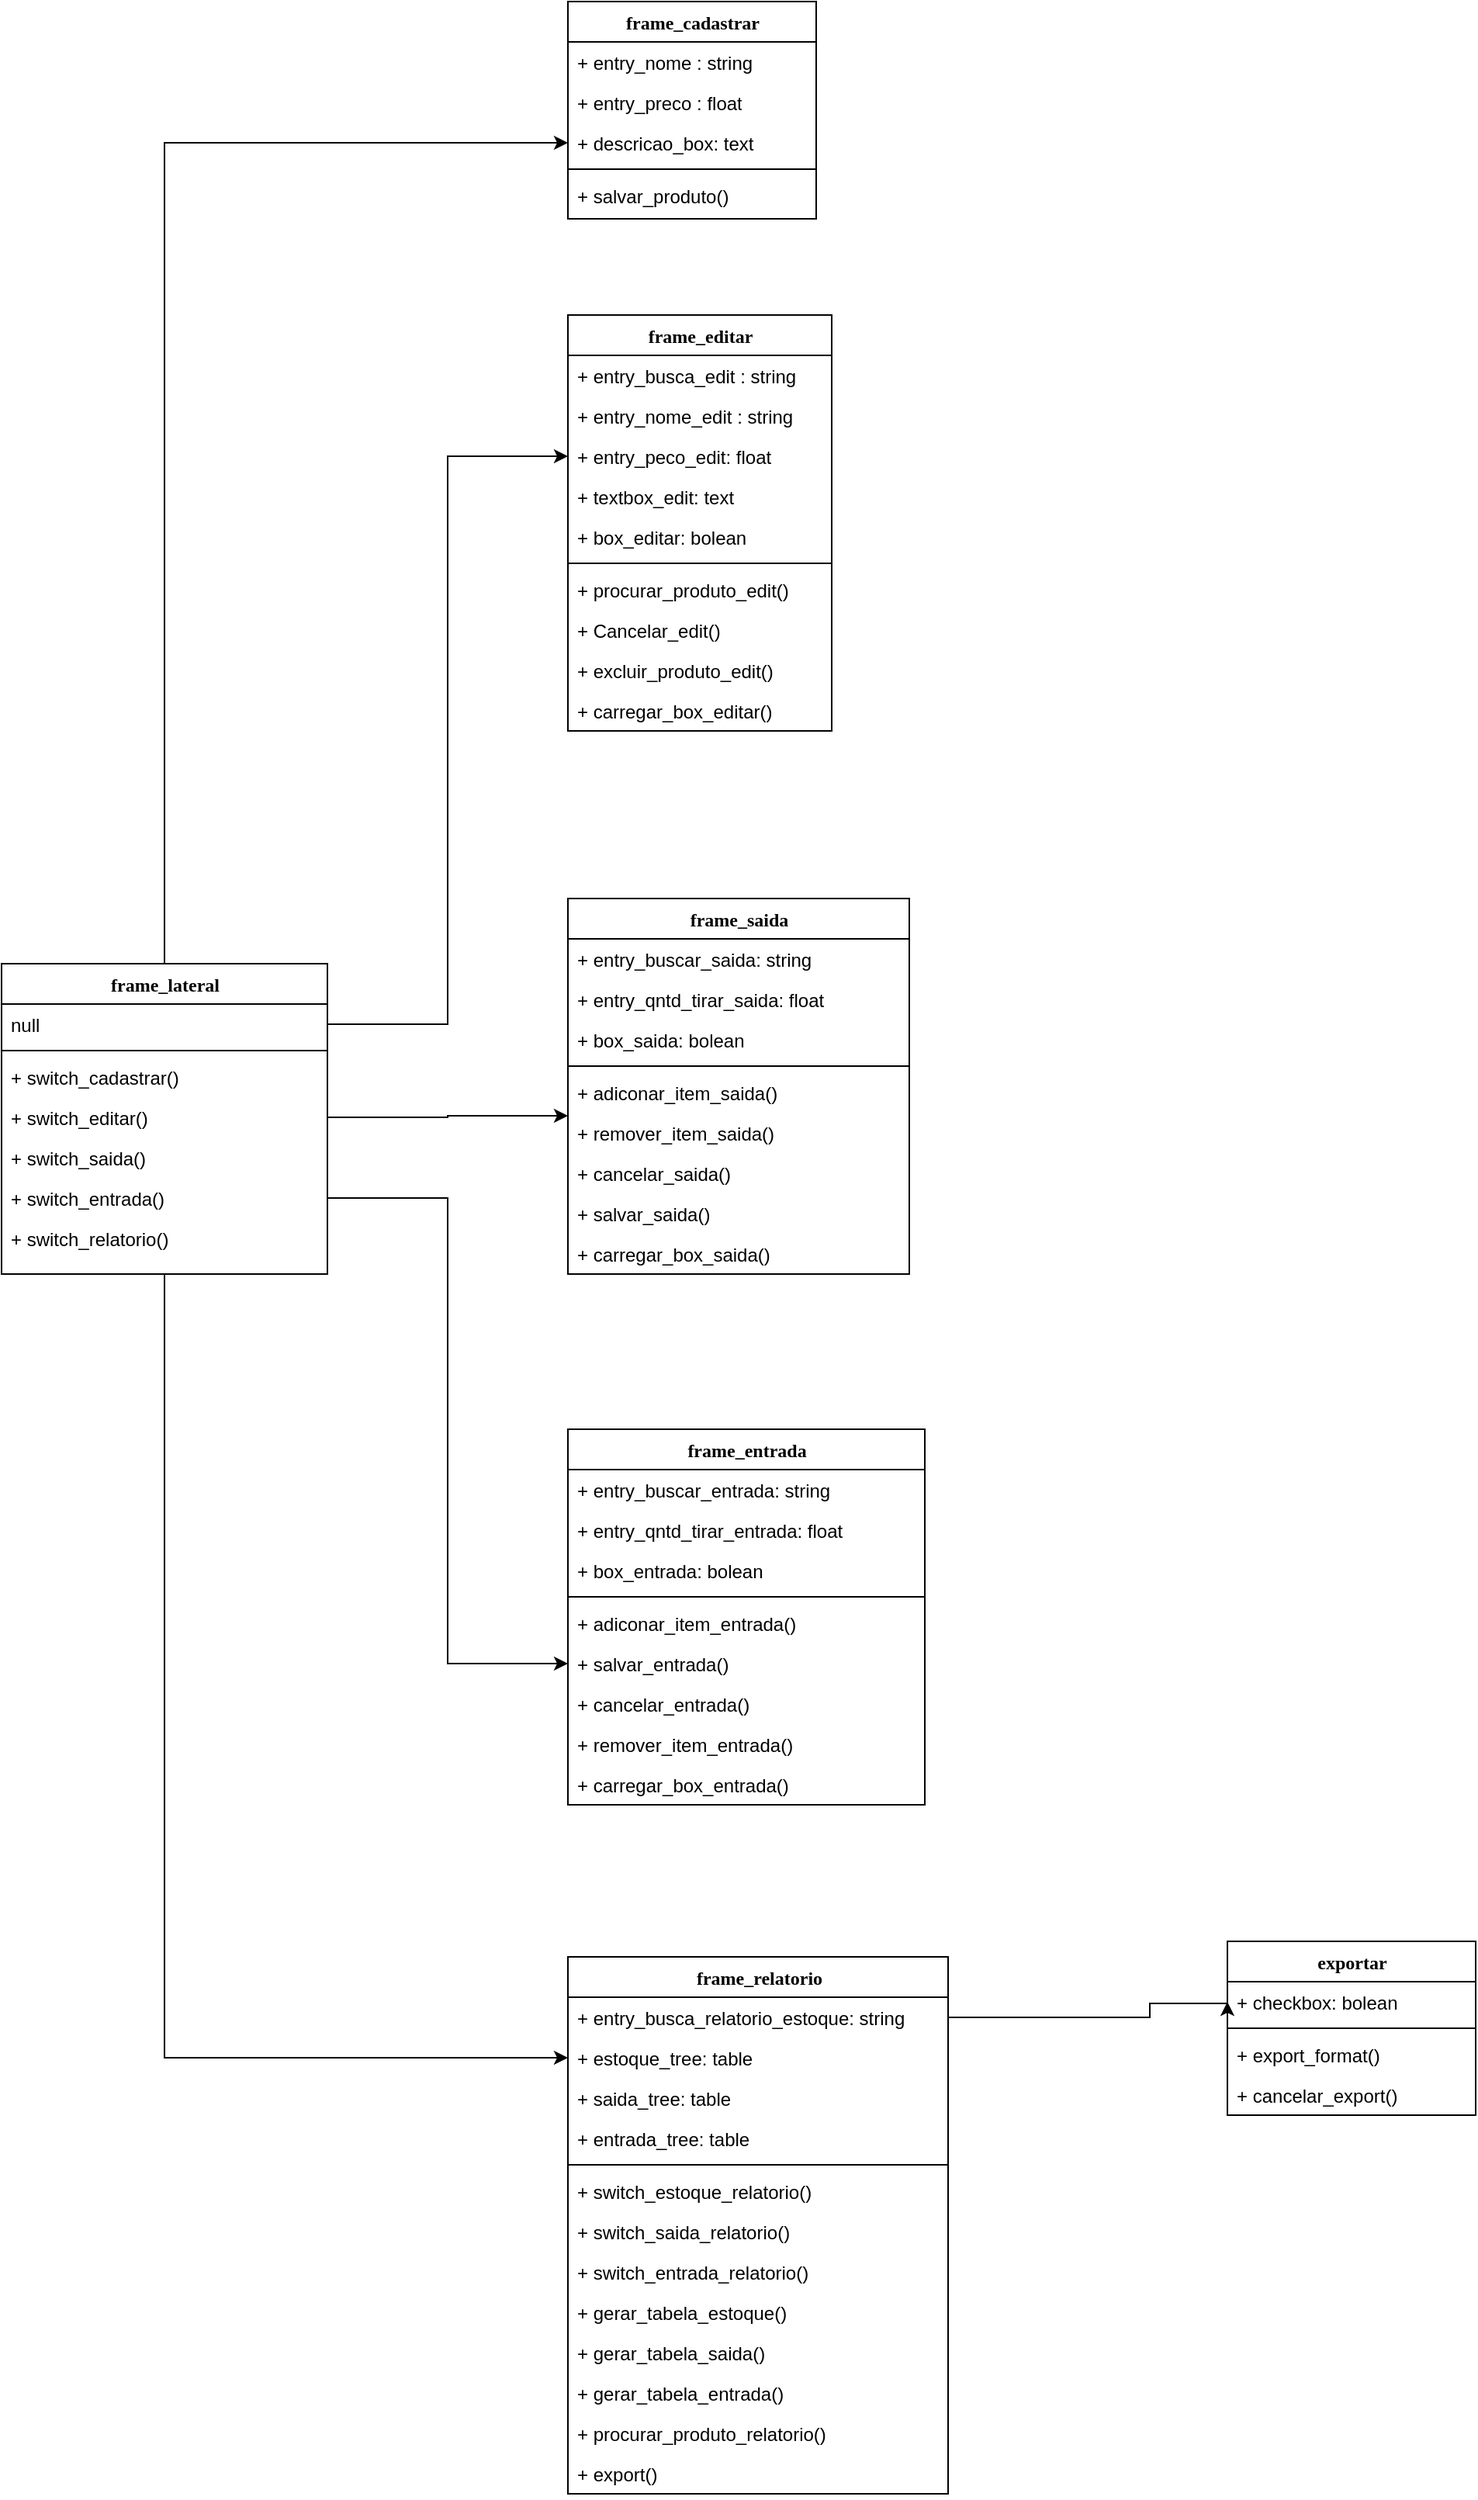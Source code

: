 <mxfile version="26.1.0">
  <diagram name="Page-1" id="9f46799a-70d6-7492-0946-bef42562c5a5">
    <mxGraphModel dx="3490" dy="2160" grid="1" gridSize="10" guides="1" tooltips="1" connect="1" arrows="1" fold="1" page="1" pageScale="1" pageWidth="1100" pageHeight="850" background="none" math="0" shadow="0">
      <root>
        <mxCell id="0" />
        <mxCell id="1" parent="0" />
        <mxCell id="0fp7NKDHPZPliVMQVLxk-8" style="edgeStyle=orthogonalEdgeStyle;rounded=0;orthogonalLoop=1;jettySize=auto;html=1;exitX=0.5;exitY=0;exitDx=0;exitDy=0;entryX=0;entryY=0.5;entryDx=0;entryDy=0;" parent="1" source="78961159f06e98e8-17" target="78961159f06e98e8-33" edge="1">
          <mxGeometry relative="1" as="geometry" />
        </mxCell>
        <mxCell id="0fp7NKDHPZPliVMQVLxk-34" style="edgeStyle=orthogonalEdgeStyle;rounded=0;orthogonalLoop=1;jettySize=auto;html=1;exitX=0.5;exitY=1;exitDx=0;exitDy=0;entryX=0;entryY=0.5;entryDx=0;entryDy=0;" parent="1" source="78961159f06e98e8-17" target="0fp7NKDHPZPliVMQVLxk-32" edge="1">
          <mxGeometry relative="1" as="geometry">
            <mxPoint x="250" y="620" as="targetPoint" />
          </mxGeometry>
        </mxCell>
        <mxCell id="78961159f06e98e8-17" value="frame_lateral" style="swimlane;html=1;fontStyle=1;align=center;verticalAlign=top;childLayout=stackLayout;horizontal=1;startSize=26;horizontalStack=0;resizeParent=1;resizeLast=0;collapsible=1;marginBottom=0;swimlaneFillColor=#ffffff;rounded=0;shadow=0;comic=0;labelBackgroundColor=none;strokeWidth=1;fillColor=none;fontFamily=Verdana;fontSize=12" parent="1" vertex="1">
          <mxGeometry x="-60" y="150" width="210" height="200" as="geometry">
            <mxRectangle x="-60" y="140" width="130" height="30" as="alternateBounds" />
          </mxGeometry>
        </mxCell>
        <mxCell id="78961159f06e98e8-21" value="null" style="text;html=1;strokeColor=none;fillColor=none;align=left;verticalAlign=top;spacingLeft=4;spacingRight=4;whiteSpace=wrap;overflow=hidden;rotatable=0;points=[[0,0.5],[1,0.5]];portConstraint=eastwest;" parent="78961159f06e98e8-17" vertex="1">
          <mxGeometry y="26" width="210" height="26" as="geometry" />
        </mxCell>
        <mxCell id="78961159f06e98e8-19" value="" style="line;html=1;strokeWidth=1;fillColor=none;align=left;verticalAlign=middle;spacingTop=-1;spacingLeft=3;spacingRight=3;rotatable=0;labelPosition=right;points=[];portConstraint=eastwest;" parent="78961159f06e98e8-17" vertex="1">
          <mxGeometry y="52" width="210" height="8" as="geometry" />
        </mxCell>
        <mxCell id="78961159f06e98e8-20" value="+ switch_cadastrar()" style="text;html=1;strokeColor=none;fillColor=none;align=left;verticalAlign=top;spacingLeft=4;spacingRight=4;whiteSpace=wrap;overflow=hidden;rotatable=0;points=[[0,0.5],[1,0.5]];portConstraint=eastwest;" parent="78961159f06e98e8-17" vertex="1">
          <mxGeometry y="60" width="210" height="26" as="geometry" />
        </mxCell>
        <mxCell id="0fp7NKDHPZPliVMQVLxk-3" value="+ switch_editar()" style="text;html=1;strokeColor=none;fillColor=none;align=left;verticalAlign=top;spacingLeft=4;spacingRight=4;whiteSpace=wrap;overflow=hidden;rotatable=0;points=[[0,0.5],[1,0.5]];portConstraint=eastwest;" parent="78961159f06e98e8-17" vertex="1">
          <mxGeometry y="86" width="210" height="26" as="geometry" />
        </mxCell>
        <mxCell id="0fp7NKDHPZPliVMQVLxk-4" value="+ switch_saida()" style="text;html=1;strokeColor=none;fillColor=none;align=left;verticalAlign=top;spacingLeft=4;spacingRight=4;whiteSpace=wrap;overflow=hidden;rotatable=0;points=[[0,0.5],[1,0.5]];portConstraint=eastwest;" parent="78961159f06e98e8-17" vertex="1">
          <mxGeometry y="112" width="210" height="26" as="geometry" />
        </mxCell>
        <mxCell id="0fp7NKDHPZPliVMQVLxk-5" value="+ switch_entrada()" style="text;html=1;strokeColor=none;fillColor=none;align=left;verticalAlign=top;spacingLeft=4;spacingRight=4;whiteSpace=wrap;overflow=hidden;rotatable=0;points=[[0,0.5],[1,0.5]];portConstraint=eastwest;" parent="78961159f06e98e8-17" vertex="1">
          <mxGeometry y="138" width="210" height="26" as="geometry" />
        </mxCell>
        <mxCell id="0fp7NKDHPZPliVMQVLxk-6" value="+ switch_relatorio()" style="text;html=1;strokeColor=none;fillColor=none;align=left;verticalAlign=top;spacingLeft=4;spacingRight=4;whiteSpace=wrap;overflow=hidden;rotatable=0;points=[[0,0.5],[1,0.5]];portConstraint=eastwest;" parent="78961159f06e98e8-17" vertex="1">
          <mxGeometry y="164" width="210" height="26" as="geometry" />
        </mxCell>
        <mxCell id="78961159f06e98e8-30" value="frame_cadastrar" style="swimlane;html=1;fontStyle=1;align=center;verticalAlign=top;childLayout=stackLayout;horizontal=1;startSize=26;horizontalStack=0;resizeParent=1;resizeLast=0;collapsible=1;marginBottom=0;swimlaneFillColor=#ffffff;rounded=0;shadow=0;comic=0;labelBackgroundColor=none;strokeWidth=1;fillColor=none;fontFamily=Verdana;fontSize=12" parent="1" vertex="1">
          <mxGeometry x="305" y="-470" width="160" height="140" as="geometry" />
        </mxCell>
        <mxCell id="78961159f06e98e8-31" value="+ entry_nome : string" style="text;html=1;strokeColor=none;fillColor=none;align=left;verticalAlign=top;spacingLeft=4;spacingRight=4;whiteSpace=wrap;overflow=hidden;rotatable=0;points=[[0,0.5],[1,0.5]];portConstraint=eastwest;" parent="78961159f06e98e8-30" vertex="1">
          <mxGeometry y="26" width="160" height="26" as="geometry" />
        </mxCell>
        <mxCell id="78961159f06e98e8-32" value="+ entry_preco : float" style="text;html=1;strokeColor=none;fillColor=none;align=left;verticalAlign=top;spacingLeft=4;spacingRight=4;whiteSpace=wrap;overflow=hidden;rotatable=0;points=[[0,0.5],[1,0.5]];portConstraint=eastwest;" parent="78961159f06e98e8-30" vertex="1">
          <mxGeometry y="52" width="160" height="26" as="geometry" />
        </mxCell>
        <mxCell id="78961159f06e98e8-33" value="+ descricao_box: text" style="text;html=1;strokeColor=none;fillColor=none;align=left;verticalAlign=top;spacingLeft=4;spacingRight=4;whiteSpace=wrap;overflow=hidden;rotatable=0;points=[[0,0.5],[1,0.5]];portConstraint=eastwest;" parent="78961159f06e98e8-30" vertex="1">
          <mxGeometry y="78" width="160" height="26" as="geometry" />
        </mxCell>
        <mxCell id="78961159f06e98e8-38" value="" style="line;html=1;strokeWidth=1;fillColor=none;align=left;verticalAlign=middle;spacingTop=-1;spacingLeft=3;spacingRight=3;rotatable=0;labelPosition=right;points=[];portConstraint=eastwest;" parent="78961159f06e98e8-30" vertex="1">
          <mxGeometry y="104" width="160" height="8" as="geometry" />
        </mxCell>
        <mxCell id="78961159f06e98e8-39" value="+ salvar_produto()" style="text;html=1;strokeColor=none;fillColor=none;align=left;verticalAlign=top;spacingLeft=4;spacingRight=4;whiteSpace=wrap;overflow=hidden;rotatable=0;points=[[0,0.5],[1,0.5]];portConstraint=eastwest;" parent="78961159f06e98e8-30" vertex="1">
          <mxGeometry y="112" width="160" height="26" as="geometry" />
        </mxCell>
        <mxCell id="78961159f06e98e8-56" value="frame_saida" style="swimlane;html=1;fontStyle=1;align=center;verticalAlign=top;childLayout=stackLayout;horizontal=1;startSize=26;horizontalStack=0;resizeParent=1;resizeLast=0;collapsible=1;marginBottom=0;swimlaneFillColor=#ffffff;rounded=0;shadow=0;comic=0;labelBackgroundColor=none;strokeWidth=1;fillColor=none;fontFamily=Verdana;fontSize=12" parent="1" vertex="1">
          <mxGeometry x="305" y="108" width="220" height="242" as="geometry" />
        </mxCell>
        <mxCell id="78961159f06e98e8-57" value="+ entry_buscar_saida: string" style="text;html=1;strokeColor=none;fillColor=none;align=left;verticalAlign=top;spacingLeft=4;spacingRight=4;whiteSpace=wrap;overflow=hidden;rotatable=0;points=[[0,0.5],[1,0.5]];portConstraint=eastwest;" parent="78961159f06e98e8-56" vertex="1">
          <mxGeometry y="26" width="220" height="26" as="geometry" />
        </mxCell>
        <mxCell id="XQNiILOtXTd7OCx5QC8_-1" value="+ entry_qntd_tirar_saida: float" style="text;html=1;strokeColor=none;fillColor=none;align=left;verticalAlign=top;spacingLeft=4;spacingRight=4;whiteSpace=wrap;overflow=hidden;rotatable=0;points=[[0,0.5],[1,0.5]];portConstraint=eastwest;" vertex="1" parent="78961159f06e98e8-56">
          <mxGeometry y="52" width="220" height="26" as="geometry" />
        </mxCell>
        <mxCell id="XQNiILOtXTd7OCx5QC8_-29" value="+ box_saida: bolean" style="text;html=1;strokeColor=none;fillColor=none;align=left;verticalAlign=top;spacingLeft=4;spacingRight=4;whiteSpace=wrap;overflow=hidden;rotatable=0;points=[[0,0.5],[1,0.5]];portConstraint=eastwest;" vertex="1" parent="78961159f06e98e8-56">
          <mxGeometry y="78" width="220" height="26" as="geometry" />
        </mxCell>
        <mxCell id="78961159f06e98e8-64" value="" style="line;html=1;strokeWidth=1;fillColor=none;align=left;verticalAlign=middle;spacingTop=-1;spacingLeft=3;spacingRight=3;rotatable=0;labelPosition=right;points=[];portConstraint=eastwest;" parent="78961159f06e98e8-56" vertex="1">
          <mxGeometry y="104" width="220" height="8" as="geometry" />
        </mxCell>
        <mxCell id="Gr-JEp9ltdwkQ8c_3GnP-3" value="+ adiconar_item_saida()" style="text;html=1;strokeColor=none;fillColor=none;align=left;verticalAlign=top;spacingLeft=4;spacingRight=4;whiteSpace=wrap;overflow=hidden;rotatable=0;points=[[0,0.5],[1,0.5]];portConstraint=eastwest;" parent="78961159f06e98e8-56" vertex="1">
          <mxGeometry y="112" width="220" height="26" as="geometry" />
        </mxCell>
        <mxCell id="78961159f06e98e8-65" value="+ remover_item_saida()" style="text;html=1;strokeColor=none;fillColor=none;align=left;verticalAlign=top;spacingLeft=4;spacingRight=4;whiteSpace=wrap;overflow=hidden;rotatable=0;points=[[0,0.5],[1,0.5]];portConstraint=eastwest;" parent="78961159f06e98e8-56" vertex="1">
          <mxGeometry y="138" width="220" height="26" as="geometry" />
        </mxCell>
        <mxCell id="XQNiILOtXTd7OCx5QC8_-2" value="+ cancelar_saida()" style="text;html=1;strokeColor=none;fillColor=none;align=left;verticalAlign=top;spacingLeft=4;spacingRight=4;whiteSpace=wrap;overflow=hidden;rotatable=0;points=[[0,0.5],[1,0.5]];portConstraint=eastwest;" vertex="1" parent="78961159f06e98e8-56">
          <mxGeometry y="164" width="220" height="26" as="geometry" />
        </mxCell>
        <mxCell id="XQNiILOtXTd7OCx5QC8_-3" value="+ salvar_saida()" style="text;html=1;strokeColor=none;fillColor=none;align=left;verticalAlign=top;spacingLeft=4;spacingRight=4;whiteSpace=wrap;overflow=hidden;rotatable=0;points=[[0,0.5],[1,0.5]];portConstraint=eastwest;" vertex="1" parent="78961159f06e98e8-56">
          <mxGeometry y="190" width="220" height="26" as="geometry" />
        </mxCell>
        <mxCell id="XQNiILOtXTd7OCx5QC8_-30" value="+ carregar_box_saida()" style="text;html=1;strokeColor=none;fillColor=none;align=left;verticalAlign=top;spacingLeft=4;spacingRight=4;whiteSpace=wrap;overflow=hidden;rotatable=0;points=[[0,0.5],[1,0.5]];portConstraint=eastwest;" vertex="1" parent="78961159f06e98e8-56">
          <mxGeometry y="216" width="220" height="26" as="geometry" />
        </mxCell>
        <mxCell id="78961159f06e98e8-69" value="frame_editar" style="swimlane;html=1;fontStyle=1;align=center;verticalAlign=top;childLayout=stackLayout;horizontal=1;startSize=26;horizontalStack=0;resizeParent=1;resizeLast=0;collapsible=1;marginBottom=0;swimlaneFillColor=#ffffff;rounded=0;shadow=0;comic=0;labelBackgroundColor=none;strokeWidth=1;fillColor=none;fontFamily=Verdana;fontSize=12" parent="1" vertex="1">
          <mxGeometry x="305" y="-268" width="170" height="268" as="geometry" />
        </mxCell>
        <mxCell id="78961159f06e98e8-70" value="+ entry_busca_edit : string" style="text;html=1;strokeColor=none;fillColor=none;align=left;verticalAlign=top;spacingLeft=4;spacingRight=4;whiteSpace=wrap;overflow=hidden;rotatable=0;points=[[0,0.5],[1,0.5]];portConstraint=eastwest;" parent="78961159f06e98e8-69" vertex="1">
          <mxGeometry y="26" width="170" height="26" as="geometry" />
        </mxCell>
        <mxCell id="78961159f06e98e8-74" value="+ entry_nome_edit : string" style="text;html=1;strokeColor=none;fillColor=none;align=left;verticalAlign=top;spacingLeft=4;spacingRight=4;whiteSpace=wrap;overflow=hidden;rotatable=0;points=[[0,0.5],[1,0.5]];portConstraint=eastwest;" parent="78961159f06e98e8-69" vertex="1">
          <mxGeometry y="52" width="170" height="26" as="geometry" />
        </mxCell>
        <mxCell id="78961159f06e98e8-75" value="+ entry_peco_edit: float" style="text;html=1;strokeColor=none;fillColor=none;align=left;verticalAlign=top;spacingLeft=4;spacingRight=4;whiteSpace=wrap;overflow=hidden;rotatable=0;points=[[0,0.5],[1,0.5]];portConstraint=eastwest;" parent="78961159f06e98e8-69" vertex="1">
          <mxGeometry y="78" width="170" height="26" as="geometry" />
        </mxCell>
        <mxCell id="0fp7NKDHPZPliVMQVLxk-69" value="+ textbox_edit: text" style="text;html=1;strokeColor=none;fillColor=none;align=left;verticalAlign=top;spacingLeft=4;spacingRight=4;whiteSpace=wrap;overflow=hidden;rotatable=0;points=[[0,0.5],[1,0.5]];portConstraint=eastwest;" parent="78961159f06e98e8-69" vertex="1">
          <mxGeometry y="104" width="170" height="26" as="geometry" />
        </mxCell>
        <mxCell id="XQNiILOtXTd7OCx5QC8_-33" value="+ box_editar: bolean" style="text;html=1;strokeColor=none;fillColor=none;align=left;verticalAlign=top;spacingLeft=4;spacingRight=4;whiteSpace=wrap;overflow=hidden;rotatable=0;points=[[0,0.5],[1,0.5]];portConstraint=eastwest;" vertex="1" parent="78961159f06e98e8-69">
          <mxGeometry y="130" width="170" height="26" as="geometry" />
        </mxCell>
        <mxCell id="78961159f06e98e8-77" value="" style="line;html=1;strokeWidth=1;fillColor=none;align=left;verticalAlign=middle;spacingTop=-1;spacingLeft=3;spacingRight=3;rotatable=0;labelPosition=right;points=[];portConstraint=eastwest;" parent="78961159f06e98e8-69" vertex="1">
          <mxGeometry y="156" width="170" height="8" as="geometry" />
        </mxCell>
        <mxCell id="0fp7NKDHPZPliVMQVLxk-70" value="+ procurar_produto_edit()&lt;span style=&quot;color: rgba(0, 0, 0, 0); font-family: monospace; font-size: 0px; text-wrap-mode: nowrap;&quot;&gt;%3CmxGraphModel%3E%3Croot%3E%3CmxCell%20id%3D%220%22%2F%3E%3CmxCell%20id%3D%221%22%20parent%3D%220%22%2F%3E%3CmxCell%20id%3D%222%22%20value%3D%22%2B%20textbox_edit%3A%20text%22%20style%3D%22text%3Bhtml%3D1%3BstrokeColor%3Dnone%3BfillColor%3Dnone%3Balign%3Dleft%3BverticalAlign%3Dtop%3BspacingLeft%3D4%3BspacingRight%3D4%3BwhiteSpace%3Dwrap%3Boverflow%3Dhidden%3Brotatable%3D0%3Bpoints%3D%5B%5B0%2C0.5%5D%2C%5B1%2C0.5%5D%5D%3BportConstraint%3Deastwest%3B%22%20vertex%3D%221%22%20parent%3D%221%22%3E%3CmxGeometry%20x%3D%22310%22%20y%3D%22114%22%20width%3D%22170%22%20height%3D%2226%22%20as%3D%22geometry%22%2F%3E%3C%2FmxCell%3E%3C%2Froot%3E%3C%2FmxGraphModel%3E&lt;/span&gt;" style="text;html=1;strokeColor=none;fillColor=none;align=left;verticalAlign=top;spacingLeft=4;spacingRight=4;whiteSpace=wrap;overflow=hidden;rotatable=0;points=[[0,0.5],[1,0.5]];portConstraint=eastwest;" parent="78961159f06e98e8-69" vertex="1">
          <mxGeometry y="164" width="170" height="26" as="geometry" />
        </mxCell>
        <mxCell id="0fp7NKDHPZPliVMQVLxk-71" value="+ Cancelar_edit()" style="text;html=1;strokeColor=none;fillColor=none;align=left;verticalAlign=top;spacingLeft=4;spacingRight=4;whiteSpace=wrap;overflow=hidden;rotatable=0;points=[[0,0.5],[1,0.5]];portConstraint=eastwest;" parent="78961159f06e98e8-69" vertex="1">
          <mxGeometry y="190" width="170" height="26" as="geometry" />
        </mxCell>
        <mxCell id="0fp7NKDHPZPliVMQVLxk-72" value="+ excluir_produto_edit()" style="text;html=1;strokeColor=none;fillColor=none;align=left;verticalAlign=top;spacingLeft=4;spacingRight=4;whiteSpace=wrap;overflow=hidden;rotatable=0;points=[[0,0.5],[1,0.5]];portConstraint=eastwest;" parent="78961159f06e98e8-69" vertex="1">
          <mxGeometry y="216" width="170" height="26" as="geometry" />
        </mxCell>
        <mxCell id="XQNiILOtXTd7OCx5QC8_-34" value="+ carregar_box_editar()" style="text;html=1;strokeColor=none;fillColor=none;align=left;verticalAlign=top;spacingLeft=4;spacingRight=4;whiteSpace=wrap;overflow=hidden;rotatable=0;points=[[0,0.5],[1,0.5]];portConstraint=eastwest;" vertex="1" parent="78961159f06e98e8-69">
          <mxGeometry y="242" width="170" height="26" as="geometry" />
        </mxCell>
        <mxCell id="0fp7NKDHPZPliVMQVLxk-9" style="edgeStyle=orthogonalEdgeStyle;rounded=0;orthogonalLoop=1;jettySize=auto;html=1;exitX=1;exitY=0.5;exitDx=0;exitDy=0;entryX=0;entryY=0.5;entryDx=0;entryDy=0;" parent="1" source="78961159f06e98e8-21" target="78961159f06e98e8-75" edge="1">
          <mxGeometry relative="1" as="geometry">
            <mxPoint x="280" y="100" as="targetPoint" />
          </mxGeometry>
        </mxCell>
        <mxCell id="0fp7NKDHPZPliVMQVLxk-23" value="frame_entrada" style="swimlane;html=1;fontStyle=1;align=center;verticalAlign=top;childLayout=stackLayout;horizontal=1;startSize=26;horizontalStack=0;resizeParent=1;resizeLast=0;collapsible=1;marginBottom=0;swimlaneFillColor=#ffffff;rounded=0;shadow=0;comic=0;labelBackgroundColor=none;strokeWidth=1;fillColor=none;fontFamily=Verdana;fontSize=12" parent="1" vertex="1">
          <mxGeometry x="305" y="450" width="230" height="242" as="geometry" />
        </mxCell>
        <mxCell id="0fp7NKDHPZPliVMQVLxk-73" value="+ entry_buscar_entrada: string" style="text;html=1;strokeColor=none;fillColor=none;align=left;verticalAlign=top;spacingLeft=4;spacingRight=4;whiteSpace=wrap;overflow=hidden;rotatable=0;points=[[0,0.5],[1,0.5]];portConstraint=eastwest;" parent="0fp7NKDHPZPliVMQVLxk-23" vertex="1">
          <mxGeometry y="26" width="230" height="26" as="geometry" />
        </mxCell>
        <mxCell id="XQNiILOtXTd7OCx5QC8_-5" value="+ entry_qntd_tirar_entrada: float" style="text;html=1;strokeColor=none;fillColor=none;align=left;verticalAlign=top;spacingLeft=4;spacingRight=4;whiteSpace=wrap;overflow=hidden;rotatable=0;points=[[0,0.5],[1,0.5]];portConstraint=eastwest;" vertex="1" parent="0fp7NKDHPZPliVMQVLxk-23">
          <mxGeometry y="52" width="230" height="26" as="geometry" />
        </mxCell>
        <mxCell id="XQNiILOtXTd7OCx5QC8_-27" value="+ box_entrada: bolean" style="text;html=1;strokeColor=none;fillColor=none;align=left;verticalAlign=top;spacingLeft=4;spacingRight=4;whiteSpace=wrap;overflow=hidden;rotatable=0;points=[[0,0.5],[1,0.5]];portConstraint=eastwest;" vertex="1" parent="0fp7NKDHPZPliVMQVLxk-23">
          <mxGeometry y="78" width="230" height="26" as="geometry" />
        </mxCell>
        <mxCell id="0fp7NKDHPZPliVMQVLxk-27" value="" style="line;html=1;strokeWidth=1;fillColor=none;align=left;verticalAlign=middle;spacingTop=-1;spacingLeft=3;spacingRight=3;rotatable=0;labelPosition=right;points=[];portConstraint=eastwest;" parent="0fp7NKDHPZPliVMQVLxk-23" vertex="1">
          <mxGeometry y="104" width="230" height="8" as="geometry" />
        </mxCell>
        <mxCell id="XQNiILOtXTd7OCx5QC8_-6" value="+ adiconar_item_entrada()" style="text;html=1;strokeColor=none;fillColor=none;align=left;verticalAlign=top;spacingLeft=4;spacingRight=4;whiteSpace=wrap;overflow=hidden;rotatable=0;points=[[0,0.5],[1,0.5]];portConstraint=eastwest;" vertex="1" parent="0fp7NKDHPZPliVMQVLxk-23">
          <mxGeometry y="112" width="230" height="26" as="geometry" />
        </mxCell>
        <mxCell id="XQNiILOtXTd7OCx5QC8_-9" value="+ salvar_entrada()" style="text;html=1;strokeColor=none;fillColor=none;align=left;verticalAlign=top;spacingLeft=4;spacingRight=4;whiteSpace=wrap;overflow=hidden;rotatable=0;points=[[0,0.5],[1,0.5]];portConstraint=eastwest;" vertex="1" parent="0fp7NKDHPZPliVMQVLxk-23">
          <mxGeometry y="138" width="230" height="26" as="geometry" />
        </mxCell>
        <mxCell id="XQNiILOtXTd7OCx5QC8_-8" value="+ cancelar_entrada()" style="text;html=1;strokeColor=none;fillColor=none;align=left;verticalAlign=top;spacingLeft=4;spacingRight=4;whiteSpace=wrap;overflow=hidden;rotatable=0;points=[[0,0.5],[1,0.5]];portConstraint=eastwest;" vertex="1" parent="0fp7NKDHPZPliVMQVLxk-23">
          <mxGeometry y="164" width="230" height="26" as="geometry" />
        </mxCell>
        <mxCell id="XQNiILOtXTd7OCx5QC8_-7" value="+ remover_item_entrada()" style="text;html=1;strokeColor=none;fillColor=none;align=left;verticalAlign=top;spacingLeft=4;spacingRight=4;whiteSpace=wrap;overflow=hidden;rotatable=0;points=[[0,0.5],[1,0.5]];portConstraint=eastwest;" vertex="1" parent="0fp7NKDHPZPliVMQVLxk-23">
          <mxGeometry y="190" width="230" height="26" as="geometry" />
        </mxCell>
        <mxCell id="XQNiILOtXTd7OCx5QC8_-28" value="+ carregar_box_entrada()" style="text;html=1;strokeColor=none;fillColor=none;align=left;verticalAlign=top;spacingLeft=4;spacingRight=4;whiteSpace=wrap;overflow=hidden;rotatable=0;points=[[0,0.5],[1,0.5]];portConstraint=eastwest;" vertex="1" parent="0fp7NKDHPZPliVMQVLxk-23">
          <mxGeometry y="216" width="230" height="26" as="geometry" />
        </mxCell>
        <mxCell id="0fp7NKDHPZPliVMQVLxk-29" value="frame_relatorio" style="swimlane;html=1;fontStyle=1;align=center;verticalAlign=top;childLayout=stackLayout;horizontal=1;startSize=26;horizontalStack=0;resizeParent=1;resizeLast=0;collapsible=1;marginBottom=0;swimlaneFillColor=#ffffff;rounded=0;shadow=0;comic=0;labelBackgroundColor=none;strokeWidth=1;fillColor=none;fontFamily=Verdana;fontSize=12" parent="1" vertex="1">
          <mxGeometry x="305" y="790" width="245" height="346" as="geometry" />
        </mxCell>
        <mxCell id="0fp7NKDHPZPliVMQVLxk-31" value="+ entry_busca_relatorio_estoque: string" style="text;html=1;strokeColor=none;fillColor=none;align=left;verticalAlign=top;spacingLeft=4;spacingRight=4;whiteSpace=wrap;overflow=hidden;rotatable=0;points=[[0,0.5],[1,0.5]];portConstraint=eastwest;" parent="0fp7NKDHPZPliVMQVLxk-29" vertex="1">
          <mxGeometry y="26" width="245" height="26" as="geometry" />
        </mxCell>
        <mxCell id="0fp7NKDHPZPliVMQVLxk-32" value="+ estoque_tree: table" style="text;html=1;strokeColor=none;fillColor=none;align=left;verticalAlign=top;spacingLeft=4;spacingRight=4;whiteSpace=wrap;overflow=hidden;rotatable=0;points=[[0,0.5],[1,0.5]];portConstraint=eastwest;" parent="0fp7NKDHPZPliVMQVLxk-29" vertex="1">
          <mxGeometry y="52" width="245" height="26" as="geometry" />
        </mxCell>
        <mxCell id="0fp7NKDHPZPliVMQVLxk-77" value="+ saida_tree: table" style="text;html=1;strokeColor=none;fillColor=none;align=left;verticalAlign=top;spacingLeft=4;spacingRight=4;whiteSpace=wrap;overflow=hidden;rotatable=0;points=[[0,0.5],[1,0.5]];portConstraint=eastwest;" parent="0fp7NKDHPZPliVMQVLxk-29" vertex="1">
          <mxGeometry y="78" width="245" height="26" as="geometry" />
        </mxCell>
        <mxCell id="0fp7NKDHPZPliVMQVLxk-78" value="+ entrada_tree: table" style="text;html=1;strokeColor=none;fillColor=none;align=left;verticalAlign=top;spacingLeft=4;spacingRight=4;whiteSpace=wrap;overflow=hidden;rotatable=0;points=[[0,0.5],[1,0.5]];portConstraint=eastwest;" parent="0fp7NKDHPZPliVMQVLxk-29" vertex="1">
          <mxGeometry y="104" width="245" height="26" as="geometry" />
        </mxCell>
        <mxCell id="0fp7NKDHPZPliVMQVLxk-33" value="" style="line;html=1;strokeWidth=1;fillColor=none;align=left;verticalAlign=middle;spacingTop=-1;spacingLeft=3;spacingRight=3;rotatable=0;labelPosition=right;points=[];portConstraint=eastwest;" parent="0fp7NKDHPZPliVMQVLxk-29" vertex="1">
          <mxGeometry y="130" width="245" height="8" as="geometry" />
        </mxCell>
        <mxCell id="0fp7NKDHPZPliVMQVLxk-79" value="+ switch_estoque_relatorio()" style="text;html=1;strokeColor=none;fillColor=none;align=left;verticalAlign=top;spacingLeft=4;spacingRight=4;whiteSpace=wrap;overflow=hidden;rotatable=0;points=[[0,0.5],[1,0.5]];portConstraint=eastwest;" parent="0fp7NKDHPZPliVMQVLxk-29" vertex="1">
          <mxGeometry y="138" width="245" height="26" as="geometry" />
        </mxCell>
        <mxCell id="XQNiILOtXTd7OCx5QC8_-10" value="+ switch_saida_relatorio()" style="text;html=1;strokeColor=none;fillColor=none;align=left;verticalAlign=top;spacingLeft=4;spacingRight=4;whiteSpace=wrap;overflow=hidden;rotatable=0;points=[[0,0.5],[1,0.5]];portConstraint=eastwest;" vertex="1" parent="0fp7NKDHPZPliVMQVLxk-29">
          <mxGeometry y="164" width="245" height="26" as="geometry" />
        </mxCell>
        <mxCell id="XQNiILOtXTd7OCx5QC8_-11" value="+ switch_entrada_relatorio()" style="text;html=1;strokeColor=none;fillColor=none;align=left;verticalAlign=top;spacingLeft=4;spacingRight=4;whiteSpace=wrap;overflow=hidden;rotatable=0;points=[[0,0.5],[1,0.5]];portConstraint=eastwest;" vertex="1" parent="0fp7NKDHPZPliVMQVLxk-29">
          <mxGeometry y="190" width="245" height="26" as="geometry" />
        </mxCell>
        <mxCell id="XQNiILOtXTd7OCx5QC8_-12" value="+ gerar_tabela_estoque()" style="text;html=1;strokeColor=none;fillColor=none;align=left;verticalAlign=top;spacingLeft=4;spacingRight=4;whiteSpace=wrap;overflow=hidden;rotatable=0;points=[[0,0.5],[1,0.5]];portConstraint=eastwest;" vertex="1" parent="0fp7NKDHPZPliVMQVLxk-29">
          <mxGeometry y="216" width="245" height="26" as="geometry" />
        </mxCell>
        <mxCell id="XQNiILOtXTd7OCx5QC8_-25" value="+ gerar_tabela_saida()" style="text;html=1;strokeColor=none;fillColor=none;align=left;verticalAlign=top;spacingLeft=4;spacingRight=4;whiteSpace=wrap;overflow=hidden;rotatable=0;points=[[0,0.5],[1,0.5]];portConstraint=eastwest;" vertex="1" parent="0fp7NKDHPZPliVMQVLxk-29">
          <mxGeometry y="242" width="245" height="26" as="geometry" />
        </mxCell>
        <mxCell id="XQNiILOtXTd7OCx5QC8_-26" value="+ gerar_tabela_entrada()" style="text;html=1;strokeColor=none;fillColor=none;align=left;verticalAlign=top;spacingLeft=4;spacingRight=4;whiteSpace=wrap;overflow=hidden;rotatable=0;points=[[0,0.5],[1,0.5]];portConstraint=eastwest;" vertex="1" parent="0fp7NKDHPZPliVMQVLxk-29">
          <mxGeometry y="268" width="245" height="26" as="geometry" />
        </mxCell>
        <mxCell id="XQNiILOtXTd7OCx5QC8_-13" value="+ procurar_produto_relatorio()" style="text;html=1;strokeColor=none;fillColor=none;align=left;verticalAlign=top;spacingLeft=4;spacingRight=4;whiteSpace=wrap;overflow=hidden;rotatable=0;points=[[0,0.5],[1,0.5]];portConstraint=eastwest;" vertex="1" parent="0fp7NKDHPZPliVMQVLxk-29">
          <mxGeometry y="294" width="245" height="26" as="geometry" />
        </mxCell>
        <mxCell id="XQNiILOtXTd7OCx5QC8_-14" value="+ export()" style="text;html=1;strokeColor=none;fillColor=none;align=left;verticalAlign=top;spacingLeft=4;spacingRight=4;whiteSpace=wrap;overflow=hidden;rotatable=0;points=[[0,0.5],[1,0.5]];portConstraint=eastwest;" vertex="1" parent="0fp7NKDHPZPliVMQVLxk-29">
          <mxGeometry y="320" width="245" height="26" as="geometry" />
        </mxCell>
        <mxCell id="0fp7NKDHPZPliVMQVLxk-58" value="exportar" style="swimlane;html=1;fontStyle=1;align=center;verticalAlign=top;childLayout=stackLayout;horizontal=1;startSize=26;horizontalStack=0;resizeParent=1;resizeLast=0;collapsible=1;marginBottom=0;swimlaneFillColor=#ffffff;rounded=0;shadow=0;comic=0;labelBackgroundColor=none;strokeWidth=1;fillColor=none;fontFamily=Verdana;fontSize=12" parent="1" vertex="1">
          <mxGeometry x="730" y="780" width="160" height="112" as="geometry" />
        </mxCell>
        <mxCell id="0fp7NKDHPZPliVMQVLxk-59" value="+ checkbox: bolean" style="text;html=1;strokeColor=none;fillColor=none;align=left;verticalAlign=top;spacingLeft=4;spacingRight=4;whiteSpace=wrap;overflow=hidden;rotatable=0;points=[[0,0.5],[1,0.5]];portConstraint=eastwest;" parent="0fp7NKDHPZPliVMQVLxk-58" vertex="1">
          <mxGeometry y="26" width="160" height="26" as="geometry" />
        </mxCell>
        <mxCell id="0fp7NKDHPZPliVMQVLxk-62" value="" style="line;html=1;strokeWidth=1;fillColor=none;align=left;verticalAlign=middle;spacingTop=-1;spacingLeft=3;spacingRight=3;rotatable=0;labelPosition=right;points=[];portConstraint=eastwest;" parent="0fp7NKDHPZPliVMQVLxk-58" vertex="1">
          <mxGeometry y="52" width="160" height="8" as="geometry" />
        </mxCell>
        <mxCell id="0fp7NKDHPZPliVMQVLxk-81" value="+ export_format()" style="text;html=1;strokeColor=none;fillColor=none;align=left;verticalAlign=top;spacingLeft=4;spacingRight=4;whiteSpace=wrap;overflow=hidden;rotatable=0;points=[[0,0.5],[1,0.5]];portConstraint=eastwest;" parent="0fp7NKDHPZPliVMQVLxk-58" vertex="1">
          <mxGeometry y="60" width="160" height="26" as="geometry" />
        </mxCell>
        <mxCell id="XQNiILOtXTd7OCx5QC8_-15" value="+ cancelar_export()" style="text;html=1;strokeColor=none;fillColor=none;align=left;verticalAlign=top;spacingLeft=4;spacingRight=4;whiteSpace=wrap;overflow=hidden;rotatable=0;points=[[0,0.5],[1,0.5]];portConstraint=eastwest;" vertex="1" parent="0fp7NKDHPZPliVMQVLxk-58">
          <mxGeometry y="86" width="160" height="26" as="geometry" />
        </mxCell>
        <mxCell id="0fp7NKDHPZPliVMQVLxk-82" style="edgeStyle=orthogonalEdgeStyle;rounded=0;orthogonalLoop=1;jettySize=auto;html=1;exitX=1;exitY=0.5;exitDx=0;exitDy=0;entryX=0;entryY=0.5;entryDx=0;entryDy=0;" parent="1" source="0fp7NKDHPZPliVMQVLxk-31" target="0fp7NKDHPZPliVMQVLxk-59" edge="1">
          <mxGeometry relative="1" as="geometry">
            <Array as="points">
              <mxPoint x="680" y="829" />
              <mxPoint x="680" y="820" />
            </Array>
          </mxGeometry>
        </mxCell>
        <mxCell id="XQNiILOtXTd7OCx5QC8_-4" style="edgeStyle=orthogonalEdgeStyle;rounded=0;orthogonalLoop=1;jettySize=auto;html=1;entryX=0;entryY=0.077;entryDx=0;entryDy=0;entryPerimeter=0;" edge="1" parent="1" source="0fp7NKDHPZPliVMQVLxk-3" target="78961159f06e98e8-65">
          <mxGeometry relative="1" as="geometry">
            <mxPoint x="300" y="330" as="targetPoint" />
          </mxGeometry>
        </mxCell>
        <mxCell id="XQNiILOtXTd7OCx5QC8_-35" style="edgeStyle=orthogonalEdgeStyle;rounded=0;orthogonalLoop=1;jettySize=auto;html=1;" edge="1" parent="1" source="0fp7NKDHPZPliVMQVLxk-5" target="XQNiILOtXTd7OCx5QC8_-9">
          <mxGeometry relative="1" as="geometry" />
        </mxCell>
      </root>
    </mxGraphModel>
  </diagram>
</mxfile>
